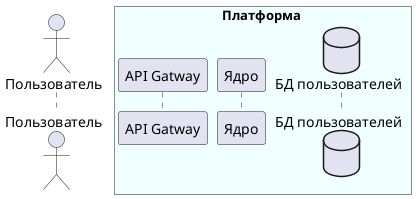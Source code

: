@startuml
actor "Пользователь" as user
actor "Пользователь" as user
box Платформа #azure
participant "API Gatway" as gateway
participant "Ядро" as core
database "БД пользователей" as userDB
end box


@enduml
